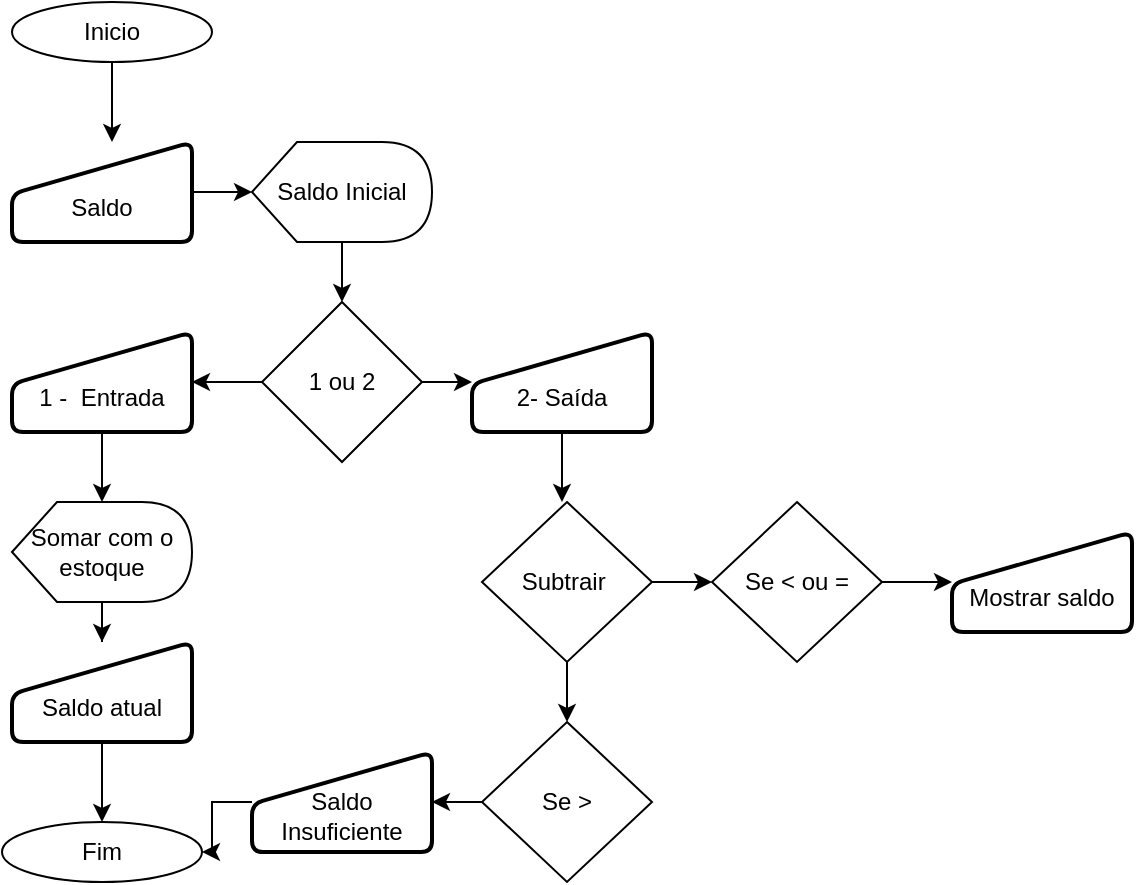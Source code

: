 <mxfile version="20.8.16" type="github">
  <diagram name="Página-1" id="_4hRfpUhB_mt6dh8spTn">
    <mxGraphModel dx="880" dy="484" grid="1" gridSize="10" guides="1" tooltips="1" connect="1" arrows="1" fold="1" page="1" pageScale="1" pageWidth="827" pageHeight="1169" math="0" shadow="0">
      <root>
        <mxCell id="0" />
        <mxCell id="1" parent="0" />
        <mxCell id="4a8XquKaLrGHOPebOk4Q-5" value="" style="edgeStyle=orthogonalEdgeStyle;rounded=0;orthogonalLoop=1;jettySize=auto;html=1;" edge="1" parent="1" source="4a8XquKaLrGHOPebOk4Q-1">
          <mxGeometry relative="1" as="geometry">
            <mxPoint x="220" y="130" as="targetPoint" />
          </mxGeometry>
        </mxCell>
        <mxCell id="4a8XquKaLrGHOPebOk4Q-1" value="Inicio" style="ellipse;whiteSpace=wrap;html=1;" vertex="1" parent="1">
          <mxGeometry x="170" y="60" width="100" height="30" as="geometry" />
        </mxCell>
        <mxCell id="4a8XquKaLrGHOPebOk4Q-10" value="" style="edgeStyle=orthogonalEdgeStyle;rounded=0;orthogonalLoop=1;jettySize=auto;html=1;" edge="1" parent="1" source="4a8XquKaLrGHOPebOk4Q-6" target="4a8XquKaLrGHOPebOk4Q-9">
          <mxGeometry relative="1" as="geometry" />
        </mxCell>
        <mxCell id="4a8XquKaLrGHOPebOk4Q-6" value="Saldo Inicial" style="shape=display;whiteSpace=wrap;html=1;" vertex="1" parent="1">
          <mxGeometry x="290" y="130" width="90" height="50" as="geometry" />
        </mxCell>
        <mxCell id="4a8XquKaLrGHOPebOk4Q-8" value="" style="edgeStyle=orthogonalEdgeStyle;rounded=0;orthogonalLoop=1;jettySize=auto;html=1;" edge="1" parent="1" source="4a8XquKaLrGHOPebOk4Q-7" target="4a8XquKaLrGHOPebOk4Q-6">
          <mxGeometry relative="1" as="geometry" />
        </mxCell>
        <mxCell id="4a8XquKaLrGHOPebOk4Q-7" value="&lt;br&gt;Saldo" style="html=1;strokeWidth=2;shape=manualInput;whiteSpace=wrap;rounded=1;size=26;arcSize=11;" vertex="1" parent="1">
          <mxGeometry x="170" y="130" width="90" height="50" as="geometry" />
        </mxCell>
        <mxCell id="4a8XquKaLrGHOPebOk4Q-12" value="" style="edgeStyle=orthogonalEdgeStyle;rounded=0;orthogonalLoop=1;jettySize=auto;html=1;" edge="1" parent="1" source="4a8XquKaLrGHOPebOk4Q-9" target="4a8XquKaLrGHOPebOk4Q-11">
          <mxGeometry relative="1" as="geometry" />
        </mxCell>
        <mxCell id="4a8XquKaLrGHOPebOk4Q-19" value="" style="edgeStyle=orthogonalEdgeStyle;rounded=0;orthogonalLoop=1;jettySize=auto;html=1;" edge="1" parent="1" source="4a8XquKaLrGHOPebOk4Q-9" target="4a8XquKaLrGHOPebOk4Q-18">
          <mxGeometry relative="1" as="geometry" />
        </mxCell>
        <mxCell id="4a8XquKaLrGHOPebOk4Q-9" value="1 ou 2" style="rhombus;whiteSpace=wrap;html=1;" vertex="1" parent="1">
          <mxGeometry x="295" y="210" width="80" height="80" as="geometry" />
        </mxCell>
        <mxCell id="4a8XquKaLrGHOPebOk4Q-15" value="" style="edgeStyle=orthogonalEdgeStyle;rounded=0;orthogonalLoop=1;jettySize=auto;html=1;" edge="1" parent="1" source="4a8XquKaLrGHOPebOk4Q-11" target="4a8XquKaLrGHOPebOk4Q-13">
          <mxGeometry relative="1" as="geometry" />
        </mxCell>
        <mxCell id="4a8XquKaLrGHOPebOk4Q-11" value="&lt;br&gt;1 -&amp;nbsp; Entrada" style="html=1;strokeWidth=2;shape=manualInput;whiteSpace=wrap;rounded=1;size=26;arcSize=11;" vertex="1" parent="1">
          <mxGeometry x="170" y="225" width="90" height="50" as="geometry" />
        </mxCell>
        <mxCell id="4a8XquKaLrGHOPebOk4Q-17" value="" style="edgeStyle=orthogonalEdgeStyle;rounded=0;orthogonalLoop=1;jettySize=auto;html=1;" edge="1" parent="1" source="4a8XquKaLrGHOPebOk4Q-13" target="4a8XquKaLrGHOPebOk4Q-16">
          <mxGeometry relative="1" as="geometry" />
        </mxCell>
        <mxCell id="4a8XquKaLrGHOPebOk4Q-13" value="Somar com o estoque" style="shape=display;whiteSpace=wrap;html=1;" vertex="1" parent="1">
          <mxGeometry x="170" y="310" width="90" height="50" as="geometry" />
        </mxCell>
        <mxCell id="4a8XquKaLrGHOPebOk4Q-35" value="" style="edgeStyle=orthogonalEdgeStyle;rounded=0;orthogonalLoop=1;jettySize=auto;html=1;" edge="1" parent="1" source="4a8XquKaLrGHOPebOk4Q-16" target="4a8XquKaLrGHOPebOk4Q-34">
          <mxGeometry relative="1" as="geometry" />
        </mxCell>
        <mxCell id="4a8XquKaLrGHOPebOk4Q-16" value="&lt;br&gt;Saldo atual" style="html=1;strokeWidth=2;shape=manualInput;whiteSpace=wrap;rounded=1;size=26;arcSize=11;" vertex="1" parent="1">
          <mxGeometry x="170" y="380" width="90" height="50" as="geometry" />
        </mxCell>
        <mxCell id="4a8XquKaLrGHOPebOk4Q-21" value="" style="edgeStyle=orthogonalEdgeStyle;rounded=0;orthogonalLoop=1;jettySize=auto;html=1;" edge="1" parent="1" source="4a8XquKaLrGHOPebOk4Q-18">
          <mxGeometry relative="1" as="geometry">
            <mxPoint x="445" y="310" as="targetPoint" />
          </mxGeometry>
        </mxCell>
        <mxCell id="4a8XquKaLrGHOPebOk4Q-18" value="&lt;br&gt;2- Saída" style="html=1;strokeWidth=2;shape=manualInput;whiteSpace=wrap;rounded=1;size=26;arcSize=11;" vertex="1" parent="1">
          <mxGeometry x="400" y="225" width="90" height="50" as="geometry" />
        </mxCell>
        <mxCell id="4a8XquKaLrGHOPebOk4Q-25" value="" style="edgeStyle=orthogonalEdgeStyle;rounded=0;orthogonalLoop=1;jettySize=auto;html=1;" edge="1" parent="1" source="4a8XquKaLrGHOPebOk4Q-22">
          <mxGeometry relative="1" as="geometry">
            <mxPoint x="520" y="350" as="targetPoint" />
          </mxGeometry>
        </mxCell>
        <mxCell id="4a8XquKaLrGHOPebOk4Q-30" value="" style="edgeStyle=orthogonalEdgeStyle;rounded=0;orthogonalLoop=1;jettySize=auto;html=1;" edge="1" parent="1" source="4a8XquKaLrGHOPebOk4Q-22" target="4a8XquKaLrGHOPebOk4Q-29">
          <mxGeometry relative="1" as="geometry" />
        </mxCell>
        <mxCell id="4a8XquKaLrGHOPebOk4Q-22" value="Subtrair&amp;nbsp;" style="rhombus;whiteSpace=wrap;html=1;" vertex="1" parent="1">
          <mxGeometry x="405" y="310" width="85" height="80" as="geometry" />
        </mxCell>
        <mxCell id="4a8XquKaLrGHOPebOk4Q-28" value="" style="edgeStyle=orthogonalEdgeStyle;rounded=0;orthogonalLoop=1;jettySize=auto;html=1;" edge="1" parent="1" source="4a8XquKaLrGHOPebOk4Q-26" target="4a8XquKaLrGHOPebOk4Q-27">
          <mxGeometry relative="1" as="geometry" />
        </mxCell>
        <mxCell id="4a8XquKaLrGHOPebOk4Q-26" value="Se &amp;lt; ou =" style="rhombus;whiteSpace=wrap;html=1;" vertex="1" parent="1">
          <mxGeometry x="520" y="310" width="85" height="80" as="geometry" />
        </mxCell>
        <mxCell id="4a8XquKaLrGHOPebOk4Q-27" value="&lt;br&gt;Mostrar saldo" style="html=1;strokeWidth=2;shape=manualInput;whiteSpace=wrap;rounded=1;size=26;arcSize=11;" vertex="1" parent="1">
          <mxGeometry x="640" y="325" width="90" height="50" as="geometry" />
        </mxCell>
        <mxCell id="4a8XquKaLrGHOPebOk4Q-32" value="" style="edgeStyle=orthogonalEdgeStyle;rounded=0;orthogonalLoop=1;jettySize=auto;html=1;" edge="1" parent="1" source="4a8XquKaLrGHOPebOk4Q-29" target="4a8XquKaLrGHOPebOk4Q-31">
          <mxGeometry relative="1" as="geometry" />
        </mxCell>
        <mxCell id="4a8XquKaLrGHOPebOk4Q-29" value="Se &amp;gt;" style="rhombus;whiteSpace=wrap;html=1;" vertex="1" parent="1">
          <mxGeometry x="405" y="420" width="85" height="80" as="geometry" />
        </mxCell>
        <mxCell id="4a8XquKaLrGHOPebOk4Q-36" value="" style="edgeStyle=orthogonalEdgeStyle;rounded=0;orthogonalLoop=1;jettySize=auto;html=1;" edge="1" parent="1" source="4a8XquKaLrGHOPebOk4Q-31" target="4a8XquKaLrGHOPebOk4Q-34">
          <mxGeometry relative="1" as="geometry" />
        </mxCell>
        <mxCell id="4a8XquKaLrGHOPebOk4Q-31" value="&lt;br&gt;Saldo Insuficiente" style="html=1;strokeWidth=2;shape=manualInput;whiteSpace=wrap;rounded=1;size=26;arcSize=11;" vertex="1" parent="1">
          <mxGeometry x="290" y="435" width="90" height="50" as="geometry" />
        </mxCell>
        <mxCell id="4a8XquKaLrGHOPebOk4Q-34" value="Fim" style="ellipse;whiteSpace=wrap;html=1;" vertex="1" parent="1">
          <mxGeometry x="165" y="470" width="100" height="30" as="geometry" />
        </mxCell>
      </root>
    </mxGraphModel>
  </diagram>
</mxfile>
